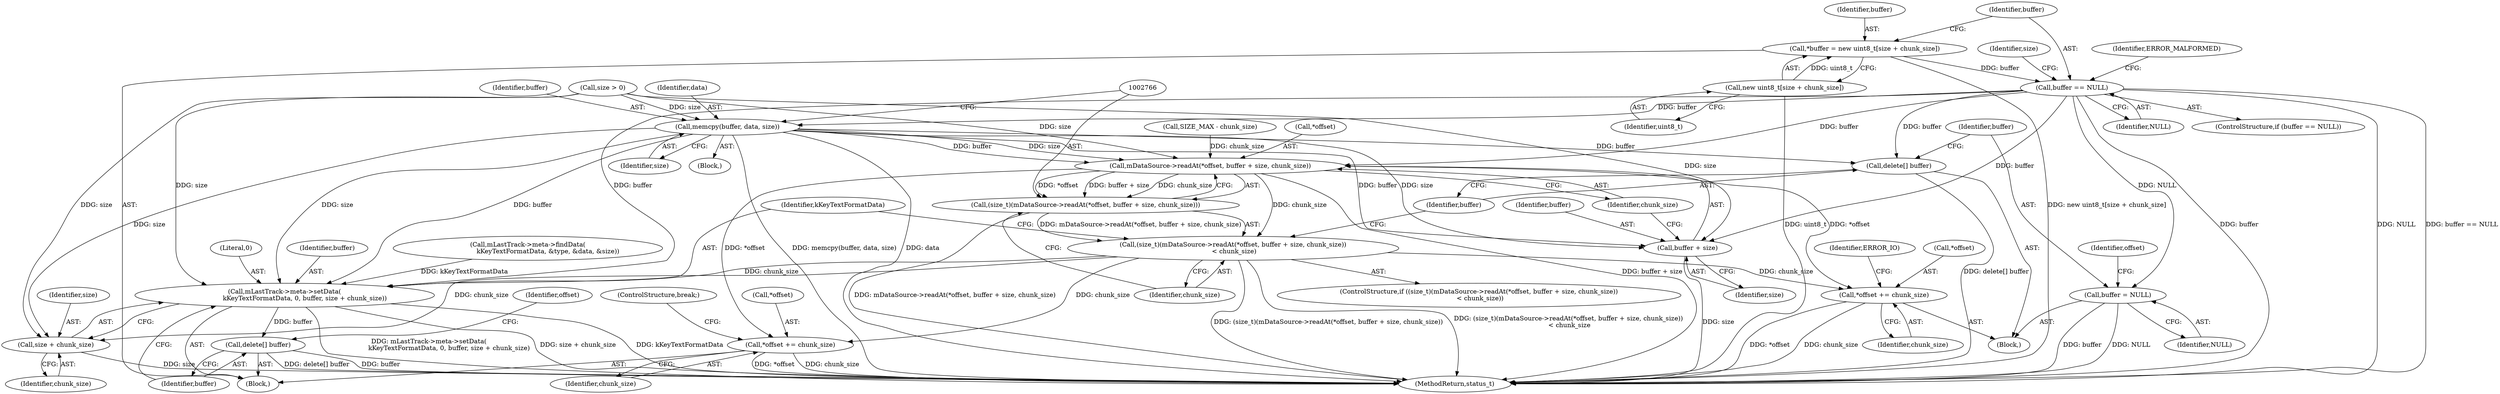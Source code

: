 digraph "0_Android_463a6f807e187828442949d1924e143cf07778c6@integer" {
"1002743" [label="(Call,*buffer = new uint8_t[size + chunk_size])"];
"1002745" [label="(Call,new uint8_t[size + chunk_size])"];
"1002748" [label="(Call,buffer == NULL)"];
"1002759" [label="(Call,memcpy(buffer, data, size))"];
"1002767" [label="(Call,mDataSource->readAt(*offset, buffer + size, chunk_size))"];
"1002765" [label="(Call,(size_t)(mDataSource->readAt(*offset, buffer + size, chunk_size)))"];
"1002764" [label="(Call,(size_t)(mDataSource->readAt(*offset, buffer + size, chunk_size))\n < chunk_size)"];
"1002781" [label="(Call,*offset += chunk_size)"];
"1002787" [label="(Call,mLastTrack->meta->setData(\n                    kKeyTextFormatData, 0, buffer, size + chunk_size))"];
"1002794" [label="(Call,delete[] buffer)"];
"1002791" [label="(Call,size + chunk_size)"];
"1002796" [label="(Call,*offset += chunk_size)"];
"1002770" [label="(Call,buffer + size)"];
"1002776" [label="(Call,delete[] buffer)"];
"1002778" [label="(Call,buffer = NULL)"];
"1002796" [label="(Call,*offset += chunk_size)"];
"1002758" [label="(Block,)"];
"1002789" [label="(Literal,0)"];
"1002793" [label="(Identifier,chunk_size)"];
"1002765" [label="(Call,(size_t)(mDataSource->readAt(*offset, buffer + size, chunk_size)))"];
"1002767" [label="(Call,mDataSource->readAt(*offset, buffer + size, chunk_size))"];
"1002795" [label="(Identifier,buffer)"];
"1002771" [label="(Identifier,buffer)"];
"1002748" [label="(Call,buffer == NULL)"];
"1002775" [label="(Block,)"];
"1002778" [label="(Call,buffer = NULL)"];
"1002750" [label="(Identifier,NULL)"];
"1002762" [label="(Identifier,size)"];
"1002743" [label="(Call,*buffer = new uint8_t[size + chunk_size])"];
"1002764" [label="(Call,(size_t)(mDataSource->readAt(*offset, buffer + size, chunk_size))\n < chunk_size)"];
"1002759" [label="(Call,memcpy(buffer, data, size))"];
"1002784" [label="(Identifier,chunk_size)"];
"1002760" [label="(Identifier,buffer)"];
"1002756" [label="(Identifier,size)"];
"1002773" [label="(Identifier,chunk_size)"];
"1002763" [label="(ControlStructure,if ((size_t)(mDataSource->readAt(*offset, buffer + size, chunk_size))\n < chunk_size))"];
"1002797" [label="(Call,*offset)"];
"1002749" [label="(Identifier,buffer)"];
"1002794" [label="(Call,delete[] buffer)"];
"1002772" [label="(Identifier,size)"];
"1002770" [label="(Call,buffer + size)"];
"1002747" [label="(ControlStructure,if (buffer == NULL))"];
"1002799" [label="(Identifier,chunk_size)"];
"1002712" [label="(Block,)"];
"1002787" [label="(Call,mLastTrack->meta->setData(\n                    kKeyTextFormatData, 0, buffer, size + chunk_size))"];
"1002792" [label="(Identifier,size)"];
"1002768" [label="(Call,*offset)"];
"1002746" [label="(Identifier,uint8_t)"];
"1002755" [label="(Call,size > 0)"];
"1002798" [label="(Identifier,offset)"];
"1002779" [label="(Identifier,buffer)"];
"1002780" [label="(Identifier,NULL)"];
"1002777" [label="(Identifier,buffer)"];
"1002782" [label="(Call,*offset)"];
"1002800" [label="(ControlStructure,break;)"];
"1002753" [label="(Identifier,ERROR_MALFORMED)"];
"1002781" [label="(Call,*offset += chunk_size)"];
"1002788" [label="(Identifier,kKeyTextFormatData)"];
"1002735" [label="(Call,SIZE_MAX - chunk_size)"];
"1002745" [label="(Call,new uint8_t[size + chunk_size])"];
"1002761" [label="(Identifier,data)"];
"1002774" [label="(Identifier,chunk_size)"];
"1002776" [label="(Call,delete[] buffer)"];
"1002791" [label="(Call,size + chunk_size)"];
"1002918" [label="(MethodReturn,status_t)"];
"1002783" [label="(Identifier,offset)"];
"1002790" [label="(Identifier,buffer)"];
"1002744" [label="(Identifier,buffer)"];
"1002721" [label="(Call,mLastTrack->meta->findData(\n                    kKeyTextFormatData, &type, &data, &size))"];
"1002786" [label="(Identifier,ERROR_IO)"];
"1002743" -> "1002712"  [label="AST: "];
"1002743" -> "1002745"  [label="CFG: "];
"1002744" -> "1002743"  [label="AST: "];
"1002745" -> "1002743"  [label="AST: "];
"1002749" -> "1002743"  [label="CFG: "];
"1002743" -> "1002918"  [label="DDG: new uint8_t[size + chunk_size]"];
"1002745" -> "1002743"  [label="DDG: uint8_t"];
"1002743" -> "1002748"  [label="DDG: buffer"];
"1002745" -> "1002746"  [label="CFG: "];
"1002746" -> "1002745"  [label="AST: "];
"1002745" -> "1002918"  [label="DDG: uint8_t"];
"1002748" -> "1002747"  [label="AST: "];
"1002748" -> "1002750"  [label="CFG: "];
"1002749" -> "1002748"  [label="AST: "];
"1002750" -> "1002748"  [label="AST: "];
"1002753" -> "1002748"  [label="CFG: "];
"1002756" -> "1002748"  [label="CFG: "];
"1002748" -> "1002918"  [label="DDG: NULL"];
"1002748" -> "1002918"  [label="DDG: buffer == NULL"];
"1002748" -> "1002918"  [label="DDG: buffer"];
"1002748" -> "1002759"  [label="DDG: buffer"];
"1002748" -> "1002767"  [label="DDG: buffer"];
"1002748" -> "1002770"  [label="DDG: buffer"];
"1002748" -> "1002776"  [label="DDG: buffer"];
"1002748" -> "1002778"  [label="DDG: NULL"];
"1002748" -> "1002787"  [label="DDG: buffer"];
"1002759" -> "1002758"  [label="AST: "];
"1002759" -> "1002762"  [label="CFG: "];
"1002760" -> "1002759"  [label="AST: "];
"1002761" -> "1002759"  [label="AST: "];
"1002762" -> "1002759"  [label="AST: "];
"1002766" -> "1002759"  [label="CFG: "];
"1002759" -> "1002918"  [label="DDG: memcpy(buffer, data, size)"];
"1002759" -> "1002918"  [label="DDG: data"];
"1002755" -> "1002759"  [label="DDG: size"];
"1002759" -> "1002767"  [label="DDG: buffer"];
"1002759" -> "1002767"  [label="DDG: size"];
"1002759" -> "1002770"  [label="DDG: buffer"];
"1002759" -> "1002770"  [label="DDG: size"];
"1002759" -> "1002776"  [label="DDG: buffer"];
"1002759" -> "1002787"  [label="DDG: buffer"];
"1002759" -> "1002787"  [label="DDG: size"];
"1002759" -> "1002791"  [label="DDG: size"];
"1002767" -> "1002765"  [label="AST: "];
"1002767" -> "1002773"  [label="CFG: "];
"1002768" -> "1002767"  [label="AST: "];
"1002770" -> "1002767"  [label="AST: "];
"1002773" -> "1002767"  [label="AST: "];
"1002765" -> "1002767"  [label="CFG: "];
"1002767" -> "1002918"  [label="DDG: buffer + size"];
"1002767" -> "1002765"  [label="DDG: *offset"];
"1002767" -> "1002765"  [label="DDG: buffer + size"];
"1002767" -> "1002765"  [label="DDG: chunk_size"];
"1002755" -> "1002767"  [label="DDG: size"];
"1002735" -> "1002767"  [label="DDG: chunk_size"];
"1002767" -> "1002764"  [label="DDG: chunk_size"];
"1002767" -> "1002781"  [label="DDG: *offset"];
"1002767" -> "1002796"  [label="DDG: *offset"];
"1002765" -> "1002764"  [label="AST: "];
"1002766" -> "1002765"  [label="AST: "];
"1002774" -> "1002765"  [label="CFG: "];
"1002765" -> "1002918"  [label="DDG: mDataSource->readAt(*offset, buffer + size, chunk_size)"];
"1002765" -> "1002764"  [label="DDG: mDataSource->readAt(*offset, buffer + size, chunk_size)"];
"1002764" -> "1002763"  [label="AST: "];
"1002764" -> "1002774"  [label="CFG: "];
"1002774" -> "1002764"  [label="AST: "];
"1002777" -> "1002764"  [label="CFG: "];
"1002788" -> "1002764"  [label="CFG: "];
"1002764" -> "1002918"  [label="DDG: (size_t)(mDataSource->readAt(*offset, buffer + size, chunk_size))\n < chunk_size"];
"1002764" -> "1002918"  [label="DDG: (size_t)(mDataSource->readAt(*offset, buffer + size, chunk_size))"];
"1002764" -> "1002781"  [label="DDG: chunk_size"];
"1002764" -> "1002787"  [label="DDG: chunk_size"];
"1002764" -> "1002791"  [label="DDG: chunk_size"];
"1002764" -> "1002796"  [label="DDG: chunk_size"];
"1002781" -> "1002775"  [label="AST: "];
"1002781" -> "1002784"  [label="CFG: "];
"1002782" -> "1002781"  [label="AST: "];
"1002784" -> "1002781"  [label="AST: "];
"1002786" -> "1002781"  [label="CFG: "];
"1002781" -> "1002918"  [label="DDG: *offset"];
"1002781" -> "1002918"  [label="DDG: chunk_size"];
"1002787" -> "1002712"  [label="AST: "];
"1002787" -> "1002791"  [label="CFG: "];
"1002788" -> "1002787"  [label="AST: "];
"1002789" -> "1002787"  [label="AST: "];
"1002790" -> "1002787"  [label="AST: "];
"1002791" -> "1002787"  [label="AST: "];
"1002795" -> "1002787"  [label="CFG: "];
"1002787" -> "1002918"  [label="DDG: kKeyTextFormatData"];
"1002787" -> "1002918"  [label="DDG: mLastTrack->meta->setData(\n                    kKeyTextFormatData, 0, buffer, size + chunk_size)"];
"1002787" -> "1002918"  [label="DDG: size + chunk_size"];
"1002721" -> "1002787"  [label="DDG: kKeyTextFormatData"];
"1002755" -> "1002787"  [label="DDG: size"];
"1002787" -> "1002794"  [label="DDG: buffer"];
"1002794" -> "1002712"  [label="AST: "];
"1002794" -> "1002795"  [label="CFG: "];
"1002795" -> "1002794"  [label="AST: "];
"1002798" -> "1002794"  [label="CFG: "];
"1002794" -> "1002918"  [label="DDG: buffer"];
"1002794" -> "1002918"  [label="DDG: delete[] buffer"];
"1002791" -> "1002793"  [label="CFG: "];
"1002792" -> "1002791"  [label="AST: "];
"1002793" -> "1002791"  [label="AST: "];
"1002791" -> "1002918"  [label="DDG: size"];
"1002755" -> "1002791"  [label="DDG: size"];
"1002796" -> "1002712"  [label="AST: "];
"1002796" -> "1002799"  [label="CFG: "];
"1002797" -> "1002796"  [label="AST: "];
"1002799" -> "1002796"  [label="AST: "];
"1002800" -> "1002796"  [label="CFG: "];
"1002796" -> "1002918"  [label="DDG: *offset"];
"1002796" -> "1002918"  [label="DDG: chunk_size"];
"1002770" -> "1002772"  [label="CFG: "];
"1002771" -> "1002770"  [label="AST: "];
"1002772" -> "1002770"  [label="AST: "];
"1002773" -> "1002770"  [label="CFG: "];
"1002770" -> "1002918"  [label="DDG: size"];
"1002755" -> "1002770"  [label="DDG: size"];
"1002776" -> "1002775"  [label="AST: "];
"1002776" -> "1002777"  [label="CFG: "];
"1002777" -> "1002776"  [label="AST: "];
"1002779" -> "1002776"  [label="CFG: "];
"1002776" -> "1002918"  [label="DDG: delete[] buffer"];
"1002778" -> "1002775"  [label="AST: "];
"1002778" -> "1002780"  [label="CFG: "];
"1002779" -> "1002778"  [label="AST: "];
"1002780" -> "1002778"  [label="AST: "];
"1002783" -> "1002778"  [label="CFG: "];
"1002778" -> "1002918"  [label="DDG: NULL"];
"1002778" -> "1002918"  [label="DDG: buffer"];
}
